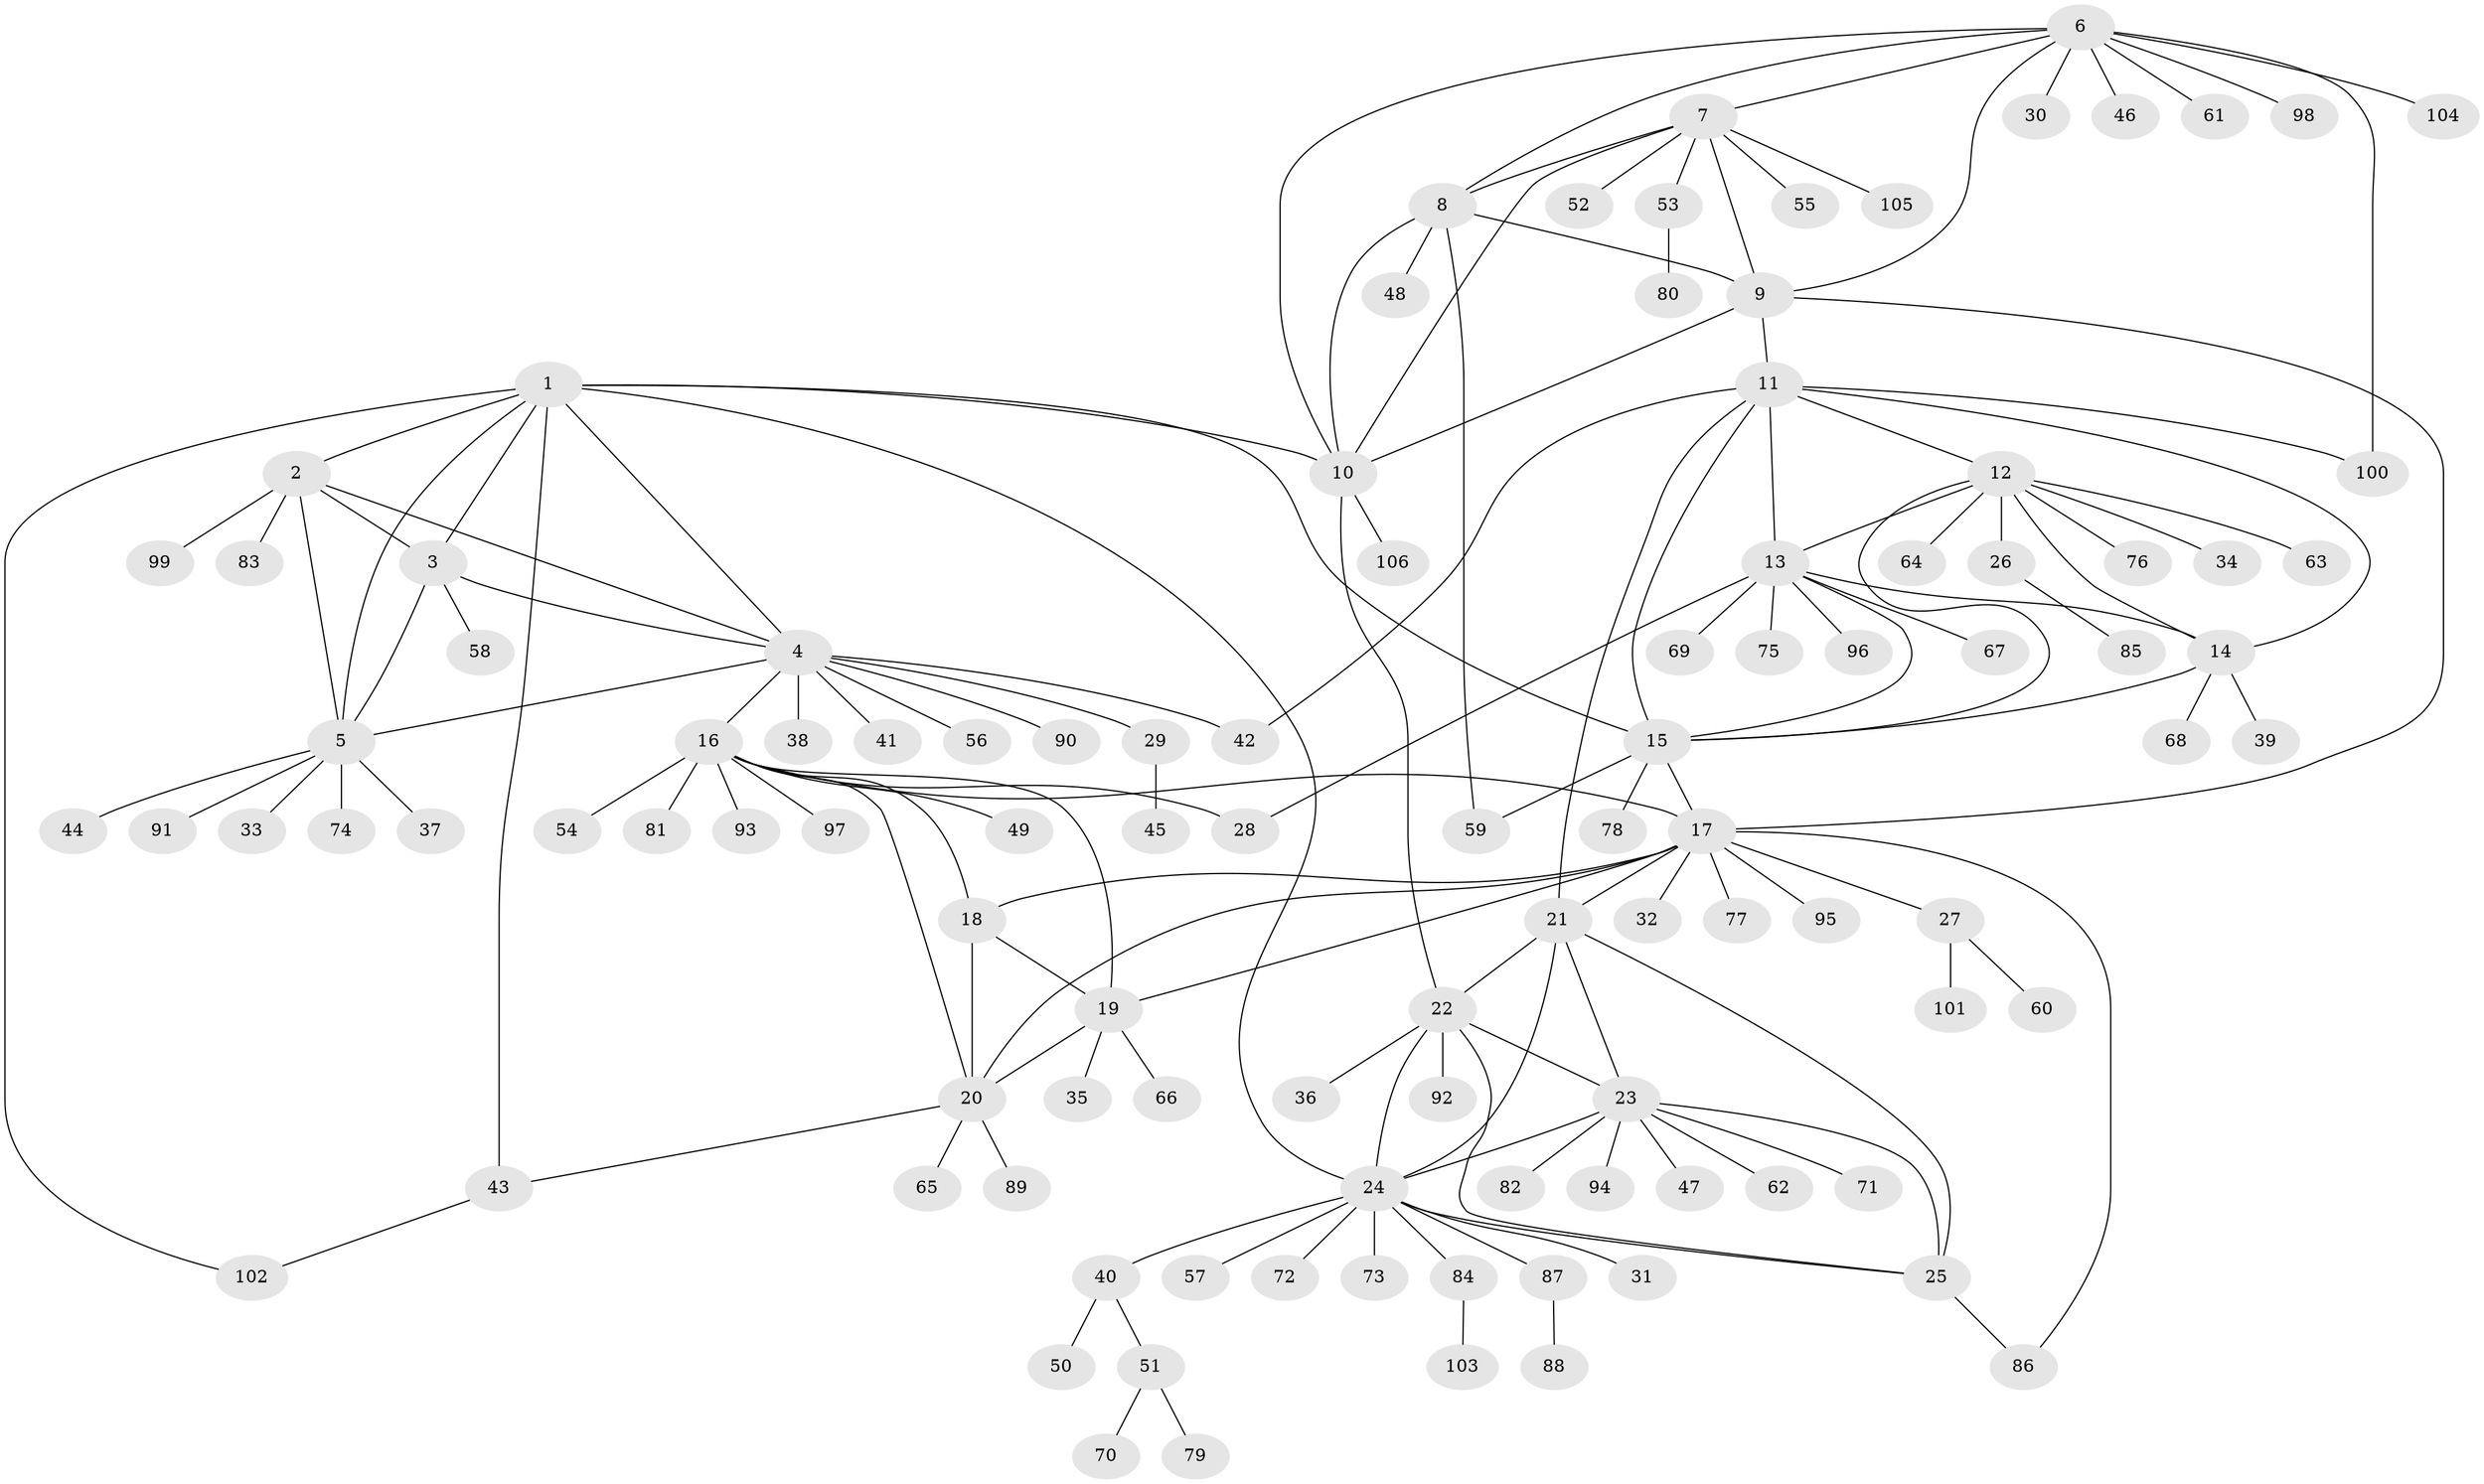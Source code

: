 // Generated by graph-tools (version 1.1) at 2025/50/03/09/25 03:50:35]
// undirected, 106 vertices, 148 edges
graph export_dot {
graph [start="1"]
  node [color=gray90,style=filled];
  1;
  2;
  3;
  4;
  5;
  6;
  7;
  8;
  9;
  10;
  11;
  12;
  13;
  14;
  15;
  16;
  17;
  18;
  19;
  20;
  21;
  22;
  23;
  24;
  25;
  26;
  27;
  28;
  29;
  30;
  31;
  32;
  33;
  34;
  35;
  36;
  37;
  38;
  39;
  40;
  41;
  42;
  43;
  44;
  45;
  46;
  47;
  48;
  49;
  50;
  51;
  52;
  53;
  54;
  55;
  56;
  57;
  58;
  59;
  60;
  61;
  62;
  63;
  64;
  65;
  66;
  67;
  68;
  69;
  70;
  71;
  72;
  73;
  74;
  75;
  76;
  77;
  78;
  79;
  80;
  81;
  82;
  83;
  84;
  85;
  86;
  87;
  88;
  89;
  90;
  91;
  92;
  93;
  94;
  95;
  96;
  97;
  98;
  99;
  100;
  101;
  102;
  103;
  104;
  105;
  106;
  1 -- 2;
  1 -- 3;
  1 -- 4;
  1 -- 5;
  1 -- 10;
  1 -- 15;
  1 -- 24;
  1 -- 43;
  1 -- 102;
  2 -- 3;
  2 -- 4;
  2 -- 5;
  2 -- 83;
  2 -- 99;
  3 -- 4;
  3 -- 5;
  3 -- 58;
  4 -- 5;
  4 -- 16;
  4 -- 29;
  4 -- 38;
  4 -- 41;
  4 -- 42;
  4 -- 56;
  4 -- 90;
  5 -- 33;
  5 -- 37;
  5 -- 44;
  5 -- 74;
  5 -- 91;
  6 -- 7;
  6 -- 8;
  6 -- 9;
  6 -- 10;
  6 -- 30;
  6 -- 46;
  6 -- 61;
  6 -- 98;
  6 -- 100;
  6 -- 104;
  7 -- 8;
  7 -- 9;
  7 -- 10;
  7 -- 52;
  7 -- 53;
  7 -- 55;
  7 -- 105;
  8 -- 9;
  8 -- 10;
  8 -- 48;
  8 -- 59;
  9 -- 10;
  9 -- 11;
  9 -- 17;
  10 -- 22;
  10 -- 106;
  11 -- 12;
  11 -- 13;
  11 -- 14;
  11 -- 15;
  11 -- 21;
  11 -- 42;
  11 -- 100;
  12 -- 13;
  12 -- 14;
  12 -- 15;
  12 -- 26;
  12 -- 34;
  12 -- 63;
  12 -- 64;
  12 -- 76;
  13 -- 14;
  13 -- 15;
  13 -- 28;
  13 -- 67;
  13 -- 69;
  13 -- 75;
  13 -- 96;
  14 -- 15;
  14 -- 39;
  14 -- 68;
  15 -- 17;
  15 -- 59;
  15 -- 78;
  16 -- 17;
  16 -- 18;
  16 -- 19;
  16 -- 20;
  16 -- 28;
  16 -- 49;
  16 -- 54;
  16 -- 81;
  16 -- 93;
  16 -- 97;
  17 -- 18;
  17 -- 19;
  17 -- 20;
  17 -- 21;
  17 -- 27;
  17 -- 32;
  17 -- 77;
  17 -- 86;
  17 -- 95;
  18 -- 19;
  18 -- 20;
  19 -- 20;
  19 -- 35;
  19 -- 66;
  20 -- 43;
  20 -- 65;
  20 -- 89;
  21 -- 22;
  21 -- 23;
  21 -- 24;
  21 -- 25;
  22 -- 23;
  22 -- 24;
  22 -- 25;
  22 -- 36;
  22 -- 92;
  23 -- 24;
  23 -- 25;
  23 -- 47;
  23 -- 62;
  23 -- 71;
  23 -- 82;
  23 -- 94;
  24 -- 25;
  24 -- 31;
  24 -- 40;
  24 -- 57;
  24 -- 72;
  24 -- 73;
  24 -- 84;
  24 -- 87;
  25 -- 86;
  26 -- 85;
  27 -- 60;
  27 -- 101;
  29 -- 45;
  40 -- 50;
  40 -- 51;
  43 -- 102;
  51 -- 70;
  51 -- 79;
  53 -- 80;
  84 -- 103;
  87 -- 88;
}
